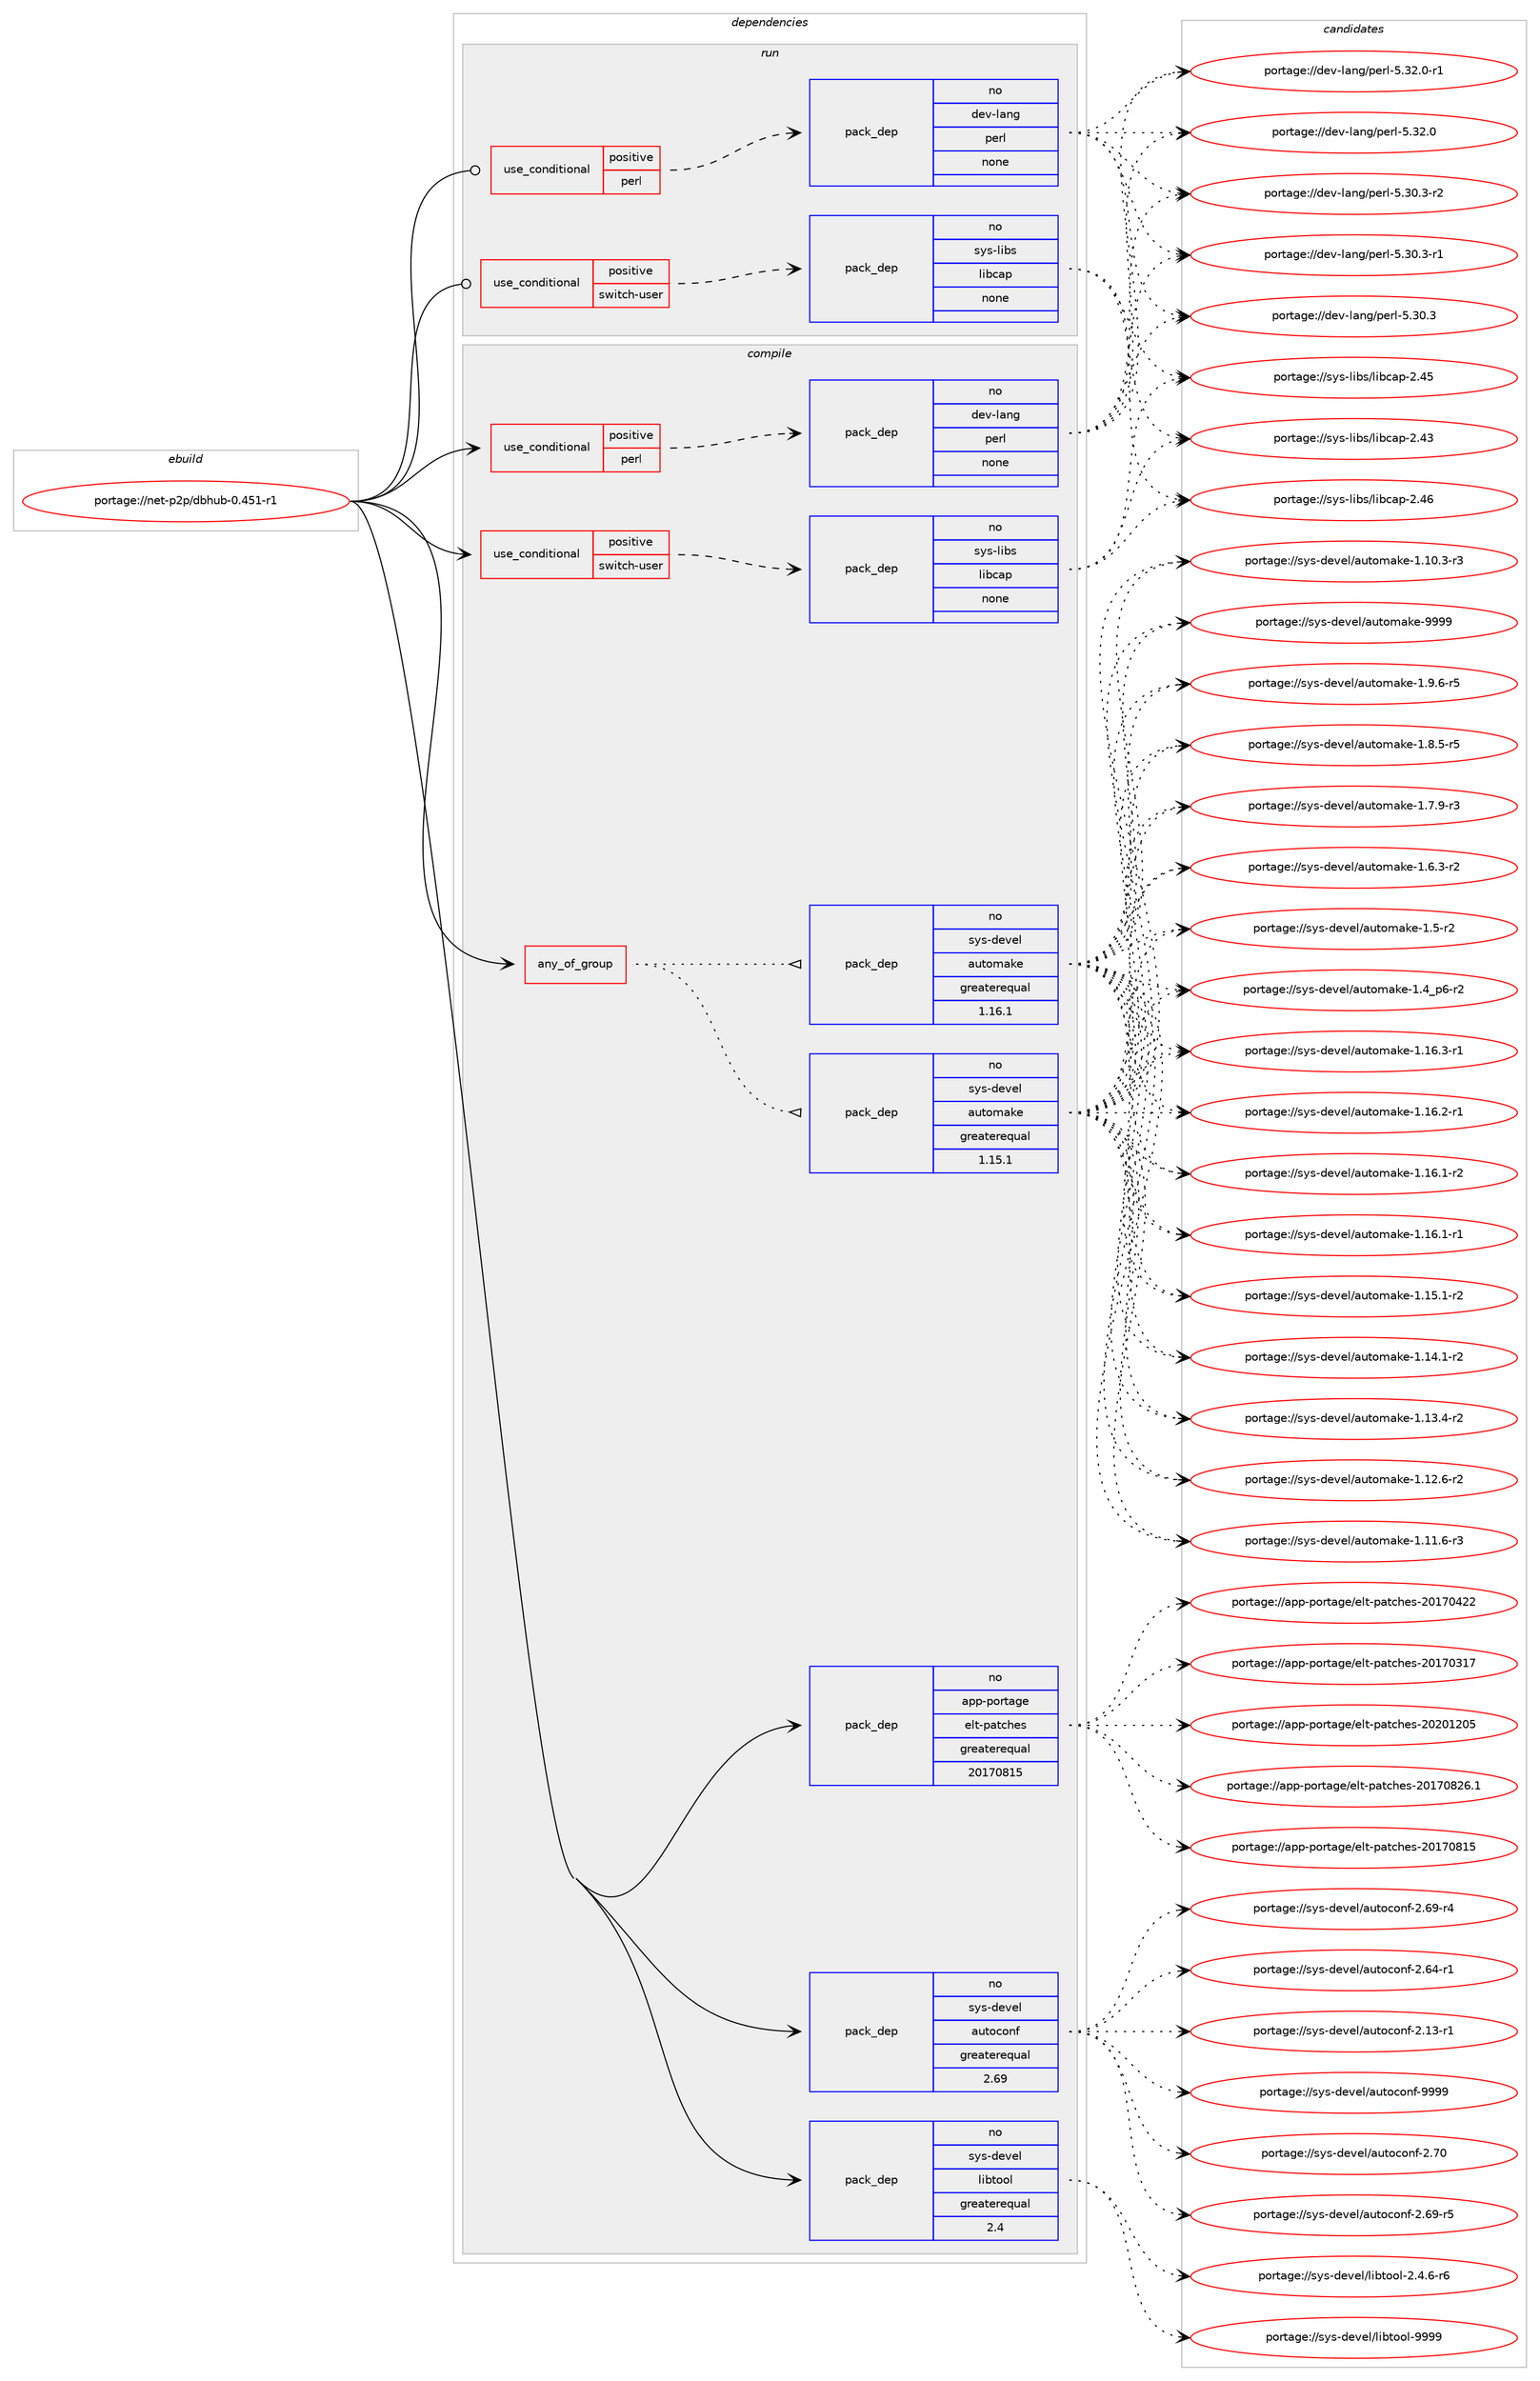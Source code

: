 digraph prolog {

# *************
# Graph options
# *************

newrank=true;
concentrate=true;
compound=true;
graph [rankdir=LR,fontname=Helvetica,fontsize=10,ranksep=1.5];#, ranksep=2.5, nodesep=0.2];
edge  [arrowhead=vee];
node  [fontname=Helvetica,fontsize=10];

# **********
# The ebuild
# **********

subgraph cluster_leftcol {
color=gray;
rank=same;
label=<<i>ebuild</i>>;
id [label="portage://net-p2p/dbhub-0.451-r1", color=red, width=4, href="../net-p2p/dbhub-0.451-r1.svg"];
}

# ****************
# The dependencies
# ****************

subgraph cluster_midcol {
color=gray;
label=<<i>dependencies</i>>;
subgraph cluster_compile {
fillcolor="#eeeeee";
style=filled;
label=<<i>compile</i>>;
subgraph any37 {
dependency4393 [label=<<TABLE BORDER="0" CELLBORDER="1" CELLSPACING="0" CELLPADDING="4"><TR><TD CELLPADDING="10">any_of_group</TD></TR></TABLE>>, shape=none, color=red];subgraph pack3449 {
dependency4394 [label=<<TABLE BORDER="0" CELLBORDER="1" CELLSPACING="0" CELLPADDING="4" WIDTH="220"><TR><TD ROWSPAN="6" CELLPADDING="30">pack_dep</TD></TR><TR><TD WIDTH="110">no</TD></TR><TR><TD>sys-devel</TD></TR><TR><TD>automake</TD></TR><TR><TD>greaterequal</TD></TR><TR><TD>1.16.1</TD></TR></TABLE>>, shape=none, color=blue];
}
dependency4393:e -> dependency4394:w [weight=20,style="dotted",arrowhead="oinv"];
subgraph pack3450 {
dependency4395 [label=<<TABLE BORDER="0" CELLBORDER="1" CELLSPACING="0" CELLPADDING="4" WIDTH="220"><TR><TD ROWSPAN="6" CELLPADDING="30">pack_dep</TD></TR><TR><TD WIDTH="110">no</TD></TR><TR><TD>sys-devel</TD></TR><TR><TD>automake</TD></TR><TR><TD>greaterequal</TD></TR><TR><TD>1.15.1</TD></TR></TABLE>>, shape=none, color=blue];
}
dependency4393:e -> dependency4395:w [weight=20,style="dotted",arrowhead="oinv"];
}
id:e -> dependency4393:w [weight=20,style="solid",arrowhead="vee"];
subgraph cond907 {
dependency4396 [label=<<TABLE BORDER="0" CELLBORDER="1" CELLSPACING="0" CELLPADDING="4"><TR><TD ROWSPAN="3" CELLPADDING="10">use_conditional</TD></TR><TR><TD>positive</TD></TR><TR><TD>perl</TD></TR></TABLE>>, shape=none, color=red];
subgraph pack3451 {
dependency4397 [label=<<TABLE BORDER="0" CELLBORDER="1" CELLSPACING="0" CELLPADDING="4" WIDTH="220"><TR><TD ROWSPAN="6" CELLPADDING="30">pack_dep</TD></TR><TR><TD WIDTH="110">no</TD></TR><TR><TD>dev-lang</TD></TR><TR><TD>perl</TD></TR><TR><TD>none</TD></TR><TR><TD></TD></TR></TABLE>>, shape=none, color=blue];
}
dependency4396:e -> dependency4397:w [weight=20,style="dashed",arrowhead="vee"];
}
id:e -> dependency4396:w [weight=20,style="solid",arrowhead="vee"];
subgraph cond908 {
dependency4398 [label=<<TABLE BORDER="0" CELLBORDER="1" CELLSPACING="0" CELLPADDING="4"><TR><TD ROWSPAN="3" CELLPADDING="10">use_conditional</TD></TR><TR><TD>positive</TD></TR><TR><TD>switch-user</TD></TR></TABLE>>, shape=none, color=red];
subgraph pack3452 {
dependency4399 [label=<<TABLE BORDER="0" CELLBORDER="1" CELLSPACING="0" CELLPADDING="4" WIDTH="220"><TR><TD ROWSPAN="6" CELLPADDING="30">pack_dep</TD></TR><TR><TD WIDTH="110">no</TD></TR><TR><TD>sys-libs</TD></TR><TR><TD>libcap</TD></TR><TR><TD>none</TD></TR><TR><TD></TD></TR></TABLE>>, shape=none, color=blue];
}
dependency4398:e -> dependency4399:w [weight=20,style="dashed",arrowhead="vee"];
}
id:e -> dependency4398:w [weight=20,style="solid",arrowhead="vee"];
subgraph pack3453 {
dependency4400 [label=<<TABLE BORDER="0" CELLBORDER="1" CELLSPACING="0" CELLPADDING="4" WIDTH="220"><TR><TD ROWSPAN="6" CELLPADDING="30">pack_dep</TD></TR><TR><TD WIDTH="110">no</TD></TR><TR><TD>app-portage</TD></TR><TR><TD>elt-patches</TD></TR><TR><TD>greaterequal</TD></TR><TR><TD>20170815</TD></TR></TABLE>>, shape=none, color=blue];
}
id:e -> dependency4400:w [weight=20,style="solid",arrowhead="vee"];
subgraph pack3454 {
dependency4401 [label=<<TABLE BORDER="0" CELLBORDER="1" CELLSPACING="0" CELLPADDING="4" WIDTH="220"><TR><TD ROWSPAN="6" CELLPADDING="30">pack_dep</TD></TR><TR><TD WIDTH="110">no</TD></TR><TR><TD>sys-devel</TD></TR><TR><TD>autoconf</TD></TR><TR><TD>greaterequal</TD></TR><TR><TD>2.69</TD></TR></TABLE>>, shape=none, color=blue];
}
id:e -> dependency4401:w [weight=20,style="solid",arrowhead="vee"];
subgraph pack3455 {
dependency4402 [label=<<TABLE BORDER="0" CELLBORDER="1" CELLSPACING="0" CELLPADDING="4" WIDTH="220"><TR><TD ROWSPAN="6" CELLPADDING="30">pack_dep</TD></TR><TR><TD WIDTH="110">no</TD></TR><TR><TD>sys-devel</TD></TR><TR><TD>libtool</TD></TR><TR><TD>greaterequal</TD></TR><TR><TD>2.4</TD></TR></TABLE>>, shape=none, color=blue];
}
id:e -> dependency4402:w [weight=20,style="solid",arrowhead="vee"];
}
subgraph cluster_compileandrun {
fillcolor="#eeeeee";
style=filled;
label=<<i>compile and run</i>>;
}
subgraph cluster_run {
fillcolor="#eeeeee";
style=filled;
label=<<i>run</i>>;
subgraph cond909 {
dependency4403 [label=<<TABLE BORDER="0" CELLBORDER="1" CELLSPACING="0" CELLPADDING="4"><TR><TD ROWSPAN="3" CELLPADDING="10">use_conditional</TD></TR><TR><TD>positive</TD></TR><TR><TD>perl</TD></TR></TABLE>>, shape=none, color=red];
subgraph pack3456 {
dependency4404 [label=<<TABLE BORDER="0" CELLBORDER="1" CELLSPACING="0" CELLPADDING="4" WIDTH="220"><TR><TD ROWSPAN="6" CELLPADDING="30">pack_dep</TD></TR><TR><TD WIDTH="110">no</TD></TR><TR><TD>dev-lang</TD></TR><TR><TD>perl</TD></TR><TR><TD>none</TD></TR><TR><TD></TD></TR></TABLE>>, shape=none, color=blue];
}
dependency4403:e -> dependency4404:w [weight=20,style="dashed",arrowhead="vee"];
}
id:e -> dependency4403:w [weight=20,style="solid",arrowhead="odot"];
subgraph cond910 {
dependency4405 [label=<<TABLE BORDER="0" CELLBORDER="1" CELLSPACING="0" CELLPADDING="4"><TR><TD ROWSPAN="3" CELLPADDING="10">use_conditional</TD></TR><TR><TD>positive</TD></TR><TR><TD>switch-user</TD></TR></TABLE>>, shape=none, color=red];
subgraph pack3457 {
dependency4406 [label=<<TABLE BORDER="0" CELLBORDER="1" CELLSPACING="0" CELLPADDING="4" WIDTH="220"><TR><TD ROWSPAN="6" CELLPADDING="30">pack_dep</TD></TR><TR><TD WIDTH="110">no</TD></TR><TR><TD>sys-libs</TD></TR><TR><TD>libcap</TD></TR><TR><TD>none</TD></TR><TR><TD></TD></TR></TABLE>>, shape=none, color=blue];
}
dependency4405:e -> dependency4406:w [weight=20,style="dashed",arrowhead="vee"];
}
id:e -> dependency4405:w [weight=20,style="solid",arrowhead="odot"];
}
}

# **************
# The candidates
# **************

subgraph cluster_choices {
rank=same;
color=gray;
label=<<i>candidates</i>>;

subgraph choice3449 {
color=black;
nodesep=1;
choice115121115451001011181011084797117116111109971071014557575757 [label="portage://sys-devel/automake-9999", color=red, width=4,href="../sys-devel/automake-9999.svg"];
choice115121115451001011181011084797117116111109971071014549465746544511453 [label="portage://sys-devel/automake-1.9.6-r5", color=red, width=4,href="../sys-devel/automake-1.9.6-r5.svg"];
choice115121115451001011181011084797117116111109971071014549465646534511453 [label="portage://sys-devel/automake-1.8.5-r5", color=red, width=4,href="../sys-devel/automake-1.8.5-r5.svg"];
choice115121115451001011181011084797117116111109971071014549465546574511451 [label="portage://sys-devel/automake-1.7.9-r3", color=red, width=4,href="../sys-devel/automake-1.7.9-r3.svg"];
choice115121115451001011181011084797117116111109971071014549465446514511450 [label="portage://sys-devel/automake-1.6.3-r2", color=red, width=4,href="../sys-devel/automake-1.6.3-r2.svg"];
choice11512111545100101118101108479711711611110997107101454946534511450 [label="portage://sys-devel/automake-1.5-r2", color=red, width=4,href="../sys-devel/automake-1.5-r2.svg"];
choice115121115451001011181011084797117116111109971071014549465295112544511450 [label="portage://sys-devel/automake-1.4_p6-r2", color=red, width=4,href="../sys-devel/automake-1.4_p6-r2.svg"];
choice11512111545100101118101108479711711611110997107101454946495446514511449 [label="portage://sys-devel/automake-1.16.3-r1", color=red, width=4,href="../sys-devel/automake-1.16.3-r1.svg"];
choice11512111545100101118101108479711711611110997107101454946495446504511449 [label="portage://sys-devel/automake-1.16.2-r1", color=red, width=4,href="../sys-devel/automake-1.16.2-r1.svg"];
choice11512111545100101118101108479711711611110997107101454946495446494511450 [label="portage://sys-devel/automake-1.16.1-r2", color=red, width=4,href="../sys-devel/automake-1.16.1-r2.svg"];
choice11512111545100101118101108479711711611110997107101454946495446494511449 [label="portage://sys-devel/automake-1.16.1-r1", color=red, width=4,href="../sys-devel/automake-1.16.1-r1.svg"];
choice11512111545100101118101108479711711611110997107101454946495346494511450 [label="portage://sys-devel/automake-1.15.1-r2", color=red, width=4,href="../sys-devel/automake-1.15.1-r2.svg"];
choice11512111545100101118101108479711711611110997107101454946495246494511450 [label="portage://sys-devel/automake-1.14.1-r2", color=red, width=4,href="../sys-devel/automake-1.14.1-r2.svg"];
choice11512111545100101118101108479711711611110997107101454946495146524511450 [label="portage://sys-devel/automake-1.13.4-r2", color=red, width=4,href="../sys-devel/automake-1.13.4-r2.svg"];
choice11512111545100101118101108479711711611110997107101454946495046544511450 [label="portage://sys-devel/automake-1.12.6-r2", color=red, width=4,href="../sys-devel/automake-1.12.6-r2.svg"];
choice11512111545100101118101108479711711611110997107101454946494946544511451 [label="portage://sys-devel/automake-1.11.6-r3", color=red, width=4,href="../sys-devel/automake-1.11.6-r3.svg"];
choice11512111545100101118101108479711711611110997107101454946494846514511451 [label="portage://sys-devel/automake-1.10.3-r3", color=red, width=4,href="../sys-devel/automake-1.10.3-r3.svg"];
dependency4394:e -> choice115121115451001011181011084797117116111109971071014557575757:w [style=dotted,weight="100"];
dependency4394:e -> choice115121115451001011181011084797117116111109971071014549465746544511453:w [style=dotted,weight="100"];
dependency4394:e -> choice115121115451001011181011084797117116111109971071014549465646534511453:w [style=dotted,weight="100"];
dependency4394:e -> choice115121115451001011181011084797117116111109971071014549465546574511451:w [style=dotted,weight="100"];
dependency4394:e -> choice115121115451001011181011084797117116111109971071014549465446514511450:w [style=dotted,weight="100"];
dependency4394:e -> choice11512111545100101118101108479711711611110997107101454946534511450:w [style=dotted,weight="100"];
dependency4394:e -> choice115121115451001011181011084797117116111109971071014549465295112544511450:w [style=dotted,weight="100"];
dependency4394:e -> choice11512111545100101118101108479711711611110997107101454946495446514511449:w [style=dotted,weight="100"];
dependency4394:e -> choice11512111545100101118101108479711711611110997107101454946495446504511449:w [style=dotted,weight="100"];
dependency4394:e -> choice11512111545100101118101108479711711611110997107101454946495446494511450:w [style=dotted,weight="100"];
dependency4394:e -> choice11512111545100101118101108479711711611110997107101454946495446494511449:w [style=dotted,weight="100"];
dependency4394:e -> choice11512111545100101118101108479711711611110997107101454946495346494511450:w [style=dotted,weight="100"];
dependency4394:e -> choice11512111545100101118101108479711711611110997107101454946495246494511450:w [style=dotted,weight="100"];
dependency4394:e -> choice11512111545100101118101108479711711611110997107101454946495146524511450:w [style=dotted,weight="100"];
dependency4394:e -> choice11512111545100101118101108479711711611110997107101454946495046544511450:w [style=dotted,weight="100"];
dependency4394:e -> choice11512111545100101118101108479711711611110997107101454946494946544511451:w [style=dotted,weight="100"];
dependency4394:e -> choice11512111545100101118101108479711711611110997107101454946494846514511451:w [style=dotted,weight="100"];
}
subgraph choice3450 {
color=black;
nodesep=1;
choice115121115451001011181011084797117116111109971071014557575757 [label="portage://sys-devel/automake-9999", color=red, width=4,href="../sys-devel/automake-9999.svg"];
choice115121115451001011181011084797117116111109971071014549465746544511453 [label="portage://sys-devel/automake-1.9.6-r5", color=red, width=4,href="../sys-devel/automake-1.9.6-r5.svg"];
choice115121115451001011181011084797117116111109971071014549465646534511453 [label="portage://sys-devel/automake-1.8.5-r5", color=red, width=4,href="../sys-devel/automake-1.8.5-r5.svg"];
choice115121115451001011181011084797117116111109971071014549465546574511451 [label="portage://sys-devel/automake-1.7.9-r3", color=red, width=4,href="../sys-devel/automake-1.7.9-r3.svg"];
choice115121115451001011181011084797117116111109971071014549465446514511450 [label="portage://sys-devel/automake-1.6.3-r2", color=red, width=4,href="../sys-devel/automake-1.6.3-r2.svg"];
choice11512111545100101118101108479711711611110997107101454946534511450 [label="portage://sys-devel/automake-1.5-r2", color=red, width=4,href="../sys-devel/automake-1.5-r2.svg"];
choice115121115451001011181011084797117116111109971071014549465295112544511450 [label="portage://sys-devel/automake-1.4_p6-r2", color=red, width=4,href="../sys-devel/automake-1.4_p6-r2.svg"];
choice11512111545100101118101108479711711611110997107101454946495446514511449 [label="portage://sys-devel/automake-1.16.3-r1", color=red, width=4,href="../sys-devel/automake-1.16.3-r1.svg"];
choice11512111545100101118101108479711711611110997107101454946495446504511449 [label="portage://sys-devel/automake-1.16.2-r1", color=red, width=4,href="../sys-devel/automake-1.16.2-r1.svg"];
choice11512111545100101118101108479711711611110997107101454946495446494511450 [label="portage://sys-devel/automake-1.16.1-r2", color=red, width=4,href="../sys-devel/automake-1.16.1-r2.svg"];
choice11512111545100101118101108479711711611110997107101454946495446494511449 [label="portage://sys-devel/automake-1.16.1-r1", color=red, width=4,href="../sys-devel/automake-1.16.1-r1.svg"];
choice11512111545100101118101108479711711611110997107101454946495346494511450 [label="portage://sys-devel/automake-1.15.1-r2", color=red, width=4,href="../sys-devel/automake-1.15.1-r2.svg"];
choice11512111545100101118101108479711711611110997107101454946495246494511450 [label="portage://sys-devel/automake-1.14.1-r2", color=red, width=4,href="../sys-devel/automake-1.14.1-r2.svg"];
choice11512111545100101118101108479711711611110997107101454946495146524511450 [label="portage://sys-devel/automake-1.13.4-r2", color=red, width=4,href="../sys-devel/automake-1.13.4-r2.svg"];
choice11512111545100101118101108479711711611110997107101454946495046544511450 [label="portage://sys-devel/automake-1.12.6-r2", color=red, width=4,href="../sys-devel/automake-1.12.6-r2.svg"];
choice11512111545100101118101108479711711611110997107101454946494946544511451 [label="portage://sys-devel/automake-1.11.6-r3", color=red, width=4,href="../sys-devel/automake-1.11.6-r3.svg"];
choice11512111545100101118101108479711711611110997107101454946494846514511451 [label="portage://sys-devel/automake-1.10.3-r3", color=red, width=4,href="../sys-devel/automake-1.10.3-r3.svg"];
dependency4395:e -> choice115121115451001011181011084797117116111109971071014557575757:w [style=dotted,weight="100"];
dependency4395:e -> choice115121115451001011181011084797117116111109971071014549465746544511453:w [style=dotted,weight="100"];
dependency4395:e -> choice115121115451001011181011084797117116111109971071014549465646534511453:w [style=dotted,weight="100"];
dependency4395:e -> choice115121115451001011181011084797117116111109971071014549465546574511451:w [style=dotted,weight="100"];
dependency4395:e -> choice115121115451001011181011084797117116111109971071014549465446514511450:w [style=dotted,weight="100"];
dependency4395:e -> choice11512111545100101118101108479711711611110997107101454946534511450:w [style=dotted,weight="100"];
dependency4395:e -> choice115121115451001011181011084797117116111109971071014549465295112544511450:w [style=dotted,weight="100"];
dependency4395:e -> choice11512111545100101118101108479711711611110997107101454946495446514511449:w [style=dotted,weight="100"];
dependency4395:e -> choice11512111545100101118101108479711711611110997107101454946495446504511449:w [style=dotted,weight="100"];
dependency4395:e -> choice11512111545100101118101108479711711611110997107101454946495446494511450:w [style=dotted,weight="100"];
dependency4395:e -> choice11512111545100101118101108479711711611110997107101454946495446494511449:w [style=dotted,weight="100"];
dependency4395:e -> choice11512111545100101118101108479711711611110997107101454946495346494511450:w [style=dotted,weight="100"];
dependency4395:e -> choice11512111545100101118101108479711711611110997107101454946495246494511450:w [style=dotted,weight="100"];
dependency4395:e -> choice11512111545100101118101108479711711611110997107101454946495146524511450:w [style=dotted,weight="100"];
dependency4395:e -> choice11512111545100101118101108479711711611110997107101454946495046544511450:w [style=dotted,weight="100"];
dependency4395:e -> choice11512111545100101118101108479711711611110997107101454946494946544511451:w [style=dotted,weight="100"];
dependency4395:e -> choice11512111545100101118101108479711711611110997107101454946494846514511451:w [style=dotted,weight="100"];
}
subgraph choice3451 {
color=black;
nodesep=1;
choice100101118451089711010347112101114108455346515046484511449 [label="portage://dev-lang/perl-5.32.0-r1", color=red, width=4,href="../dev-lang/perl-5.32.0-r1.svg"];
choice10010111845108971101034711210111410845534651504648 [label="portage://dev-lang/perl-5.32.0", color=red, width=4,href="../dev-lang/perl-5.32.0.svg"];
choice100101118451089711010347112101114108455346514846514511450 [label="portage://dev-lang/perl-5.30.3-r2", color=red, width=4,href="../dev-lang/perl-5.30.3-r2.svg"];
choice100101118451089711010347112101114108455346514846514511449 [label="portage://dev-lang/perl-5.30.3-r1", color=red, width=4,href="../dev-lang/perl-5.30.3-r1.svg"];
choice10010111845108971101034711210111410845534651484651 [label="portage://dev-lang/perl-5.30.3", color=red, width=4,href="../dev-lang/perl-5.30.3.svg"];
dependency4397:e -> choice100101118451089711010347112101114108455346515046484511449:w [style=dotted,weight="100"];
dependency4397:e -> choice10010111845108971101034711210111410845534651504648:w [style=dotted,weight="100"];
dependency4397:e -> choice100101118451089711010347112101114108455346514846514511450:w [style=dotted,weight="100"];
dependency4397:e -> choice100101118451089711010347112101114108455346514846514511449:w [style=dotted,weight="100"];
dependency4397:e -> choice10010111845108971101034711210111410845534651484651:w [style=dotted,weight="100"];
}
subgraph choice3452 {
color=black;
nodesep=1;
choice1151211154510810598115471081059899971124550465254 [label="portage://sys-libs/libcap-2.46", color=red, width=4,href="../sys-libs/libcap-2.46.svg"];
choice1151211154510810598115471081059899971124550465253 [label="portage://sys-libs/libcap-2.45", color=red, width=4,href="../sys-libs/libcap-2.45.svg"];
choice1151211154510810598115471081059899971124550465251 [label="portage://sys-libs/libcap-2.43", color=red, width=4,href="../sys-libs/libcap-2.43.svg"];
dependency4399:e -> choice1151211154510810598115471081059899971124550465254:w [style=dotted,weight="100"];
dependency4399:e -> choice1151211154510810598115471081059899971124550465253:w [style=dotted,weight="100"];
dependency4399:e -> choice1151211154510810598115471081059899971124550465251:w [style=dotted,weight="100"];
}
subgraph choice3453 {
color=black;
nodesep=1;
choice97112112451121111141169710310147101108116451129711699104101115455048504849504853 [label="portage://app-portage/elt-patches-20201205", color=red, width=4,href="../app-portage/elt-patches-20201205.svg"];
choice971121124511211111411697103101471011081164511297116991041011154550484955485650544649 [label="portage://app-portage/elt-patches-20170826.1", color=red, width=4,href="../app-portage/elt-patches-20170826.1.svg"];
choice97112112451121111141169710310147101108116451129711699104101115455048495548564953 [label="portage://app-portage/elt-patches-20170815", color=red, width=4,href="../app-portage/elt-patches-20170815.svg"];
choice97112112451121111141169710310147101108116451129711699104101115455048495548525050 [label="portage://app-portage/elt-patches-20170422", color=red, width=4,href="../app-portage/elt-patches-20170422.svg"];
choice97112112451121111141169710310147101108116451129711699104101115455048495548514955 [label="portage://app-portage/elt-patches-20170317", color=red, width=4,href="../app-portage/elt-patches-20170317.svg"];
dependency4400:e -> choice97112112451121111141169710310147101108116451129711699104101115455048504849504853:w [style=dotted,weight="100"];
dependency4400:e -> choice971121124511211111411697103101471011081164511297116991041011154550484955485650544649:w [style=dotted,weight="100"];
dependency4400:e -> choice97112112451121111141169710310147101108116451129711699104101115455048495548564953:w [style=dotted,weight="100"];
dependency4400:e -> choice97112112451121111141169710310147101108116451129711699104101115455048495548525050:w [style=dotted,weight="100"];
dependency4400:e -> choice97112112451121111141169710310147101108116451129711699104101115455048495548514955:w [style=dotted,weight="100"];
}
subgraph choice3454 {
color=black;
nodesep=1;
choice115121115451001011181011084797117116111991111101024557575757 [label="portage://sys-devel/autoconf-9999", color=red, width=4,href="../sys-devel/autoconf-9999.svg"];
choice115121115451001011181011084797117116111991111101024550465548 [label="portage://sys-devel/autoconf-2.70", color=red, width=4,href="../sys-devel/autoconf-2.70.svg"];
choice1151211154510010111810110847971171161119911111010245504654574511453 [label="portage://sys-devel/autoconf-2.69-r5", color=red, width=4,href="../sys-devel/autoconf-2.69-r5.svg"];
choice1151211154510010111810110847971171161119911111010245504654574511452 [label="portage://sys-devel/autoconf-2.69-r4", color=red, width=4,href="../sys-devel/autoconf-2.69-r4.svg"];
choice1151211154510010111810110847971171161119911111010245504654524511449 [label="portage://sys-devel/autoconf-2.64-r1", color=red, width=4,href="../sys-devel/autoconf-2.64-r1.svg"];
choice1151211154510010111810110847971171161119911111010245504649514511449 [label="portage://sys-devel/autoconf-2.13-r1", color=red, width=4,href="../sys-devel/autoconf-2.13-r1.svg"];
dependency4401:e -> choice115121115451001011181011084797117116111991111101024557575757:w [style=dotted,weight="100"];
dependency4401:e -> choice115121115451001011181011084797117116111991111101024550465548:w [style=dotted,weight="100"];
dependency4401:e -> choice1151211154510010111810110847971171161119911111010245504654574511453:w [style=dotted,weight="100"];
dependency4401:e -> choice1151211154510010111810110847971171161119911111010245504654574511452:w [style=dotted,weight="100"];
dependency4401:e -> choice1151211154510010111810110847971171161119911111010245504654524511449:w [style=dotted,weight="100"];
dependency4401:e -> choice1151211154510010111810110847971171161119911111010245504649514511449:w [style=dotted,weight="100"];
}
subgraph choice3455 {
color=black;
nodesep=1;
choice1151211154510010111810110847108105981161111111084557575757 [label="portage://sys-devel/libtool-9999", color=red, width=4,href="../sys-devel/libtool-9999.svg"];
choice1151211154510010111810110847108105981161111111084550465246544511454 [label="portage://sys-devel/libtool-2.4.6-r6", color=red, width=4,href="../sys-devel/libtool-2.4.6-r6.svg"];
dependency4402:e -> choice1151211154510010111810110847108105981161111111084557575757:w [style=dotted,weight="100"];
dependency4402:e -> choice1151211154510010111810110847108105981161111111084550465246544511454:w [style=dotted,weight="100"];
}
subgraph choice3456 {
color=black;
nodesep=1;
choice100101118451089711010347112101114108455346515046484511449 [label="portage://dev-lang/perl-5.32.0-r1", color=red, width=4,href="../dev-lang/perl-5.32.0-r1.svg"];
choice10010111845108971101034711210111410845534651504648 [label="portage://dev-lang/perl-5.32.0", color=red, width=4,href="../dev-lang/perl-5.32.0.svg"];
choice100101118451089711010347112101114108455346514846514511450 [label="portage://dev-lang/perl-5.30.3-r2", color=red, width=4,href="../dev-lang/perl-5.30.3-r2.svg"];
choice100101118451089711010347112101114108455346514846514511449 [label="portage://dev-lang/perl-5.30.3-r1", color=red, width=4,href="../dev-lang/perl-5.30.3-r1.svg"];
choice10010111845108971101034711210111410845534651484651 [label="portage://dev-lang/perl-5.30.3", color=red, width=4,href="../dev-lang/perl-5.30.3.svg"];
dependency4404:e -> choice100101118451089711010347112101114108455346515046484511449:w [style=dotted,weight="100"];
dependency4404:e -> choice10010111845108971101034711210111410845534651504648:w [style=dotted,weight="100"];
dependency4404:e -> choice100101118451089711010347112101114108455346514846514511450:w [style=dotted,weight="100"];
dependency4404:e -> choice100101118451089711010347112101114108455346514846514511449:w [style=dotted,weight="100"];
dependency4404:e -> choice10010111845108971101034711210111410845534651484651:w [style=dotted,weight="100"];
}
subgraph choice3457 {
color=black;
nodesep=1;
choice1151211154510810598115471081059899971124550465254 [label="portage://sys-libs/libcap-2.46", color=red, width=4,href="../sys-libs/libcap-2.46.svg"];
choice1151211154510810598115471081059899971124550465253 [label="portage://sys-libs/libcap-2.45", color=red, width=4,href="../sys-libs/libcap-2.45.svg"];
choice1151211154510810598115471081059899971124550465251 [label="portage://sys-libs/libcap-2.43", color=red, width=4,href="../sys-libs/libcap-2.43.svg"];
dependency4406:e -> choice1151211154510810598115471081059899971124550465254:w [style=dotted,weight="100"];
dependency4406:e -> choice1151211154510810598115471081059899971124550465253:w [style=dotted,weight="100"];
dependency4406:e -> choice1151211154510810598115471081059899971124550465251:w [style=dotted,weight="100"];
}
}

}
